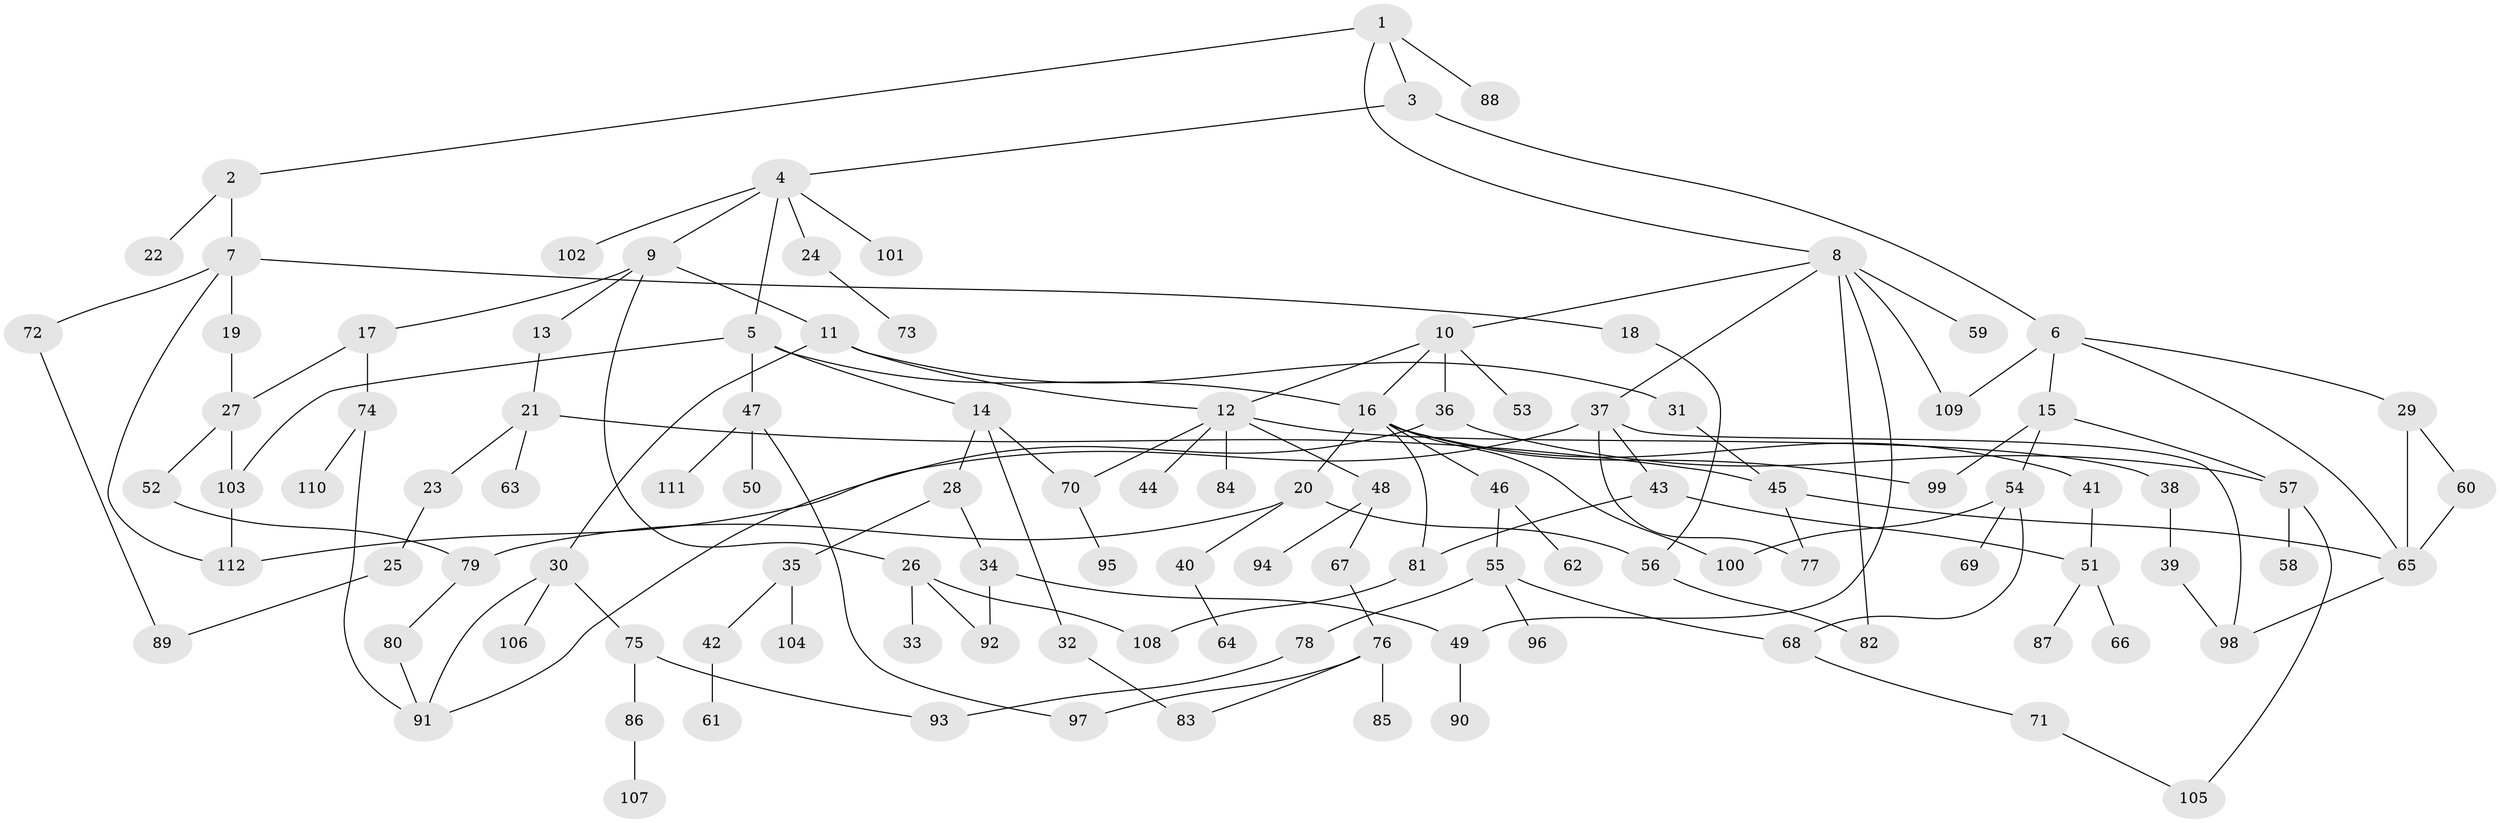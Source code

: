 // coarse degree distribution, {3: 0.275, 5: 0.075, 4: 0.1, 6: 0.0375, 2: 0.375, 8: 0.0125, 1: 0.125}
// Generated by graph-tools (version 1.1) at 2025/49/03/04/25 22:49:09]
// undirected, 112 vertices, 146 edges
graph export_dot {
  node [color=gray90,style=filled];
  1;
  2;
  3;
  4;
  5;
  6;
  7;
  8;
  9;
  10;
  11;
  12;
  13;
  14;
  15;
  16;
  17;
  18;
  19;
  20;
  21;
  22;
  23;
  24;
  25;
  26;
  27;
  28;
  29;
  30;
  31;
  32;
  33;
  34;
  35;
  36;
  37;
  38;
  39;
  40;
  41;
  42;
  43;
  44;
  45;
  46;
  47;
  48;
  49;
  50;
  51;
  52;
  53;
  54;
  55;
  56;
  57;
  58;
  59;
  60;
  61;
  62;
  63;
  64;
  65;
  66;
  67;
  68;
  69;
  70;
  71;
  72;
  73;
  74;
  75;
  76;
  77;
  78;
  79;
  80;
  81;
  82;
  83;
  84;
  85;
  86;
  87;
  88;
  89;
  90;
  91;
  92;
  93;
  94;
  95;
  96;
  97;
  98;
  99;
  100;
  101;
  102;
  103;
  104;
  105;
  106;
  107;
  108;
  109;
  110;
  111;
  112;
  1 -- 2;
  1 -- 3;
  1 -- 8;
  1 -- 88;
  2 -- 7;
  2 -- 22;
  3 -- 4;
  3 -- 6;
  4 -- 5;
  4 -- 9;
  4 -- 24;
  4 -- 101;
  4 -- 102;
  5 -- 14;
  5 -- 16;
  5 -- 47;
  5 -- 103;
  6 -- 15;
  6 -- 29;
  6 -- 65;
  6 -- 109;
  7 -- 18;
  7 -- 19;
  7 -- 72;
  7 -- 112;
  8 -- 10;
  8 -- 37;
  8 -- 49;
  8 -- 59;
  8 -- 82;
  8 -- 109;
  9 -- 11;
  9 -- 13;
  9 -- 17;
  9 -- 26;
  10 -- 12;
  10 -- 36;
  10 -- 53;
  10 -- 16;
  11 -- 30;
  11 -- 31;
  11 -- 12;
  12 -- 38;
  12 -- 44;
  12 -- 48;
  12 -- 84;
  12 -- 70;
  13 -- 21;
  14 -- 28;
  14 -- 32;
  14 -- 70;
  15 -- 54;
  15 -- 99;
  15 -- 57;
  16 -- 20;
  16 -- 41;
  16 -- 46;
  16 -- 100;
  16 -- 81;
  16 -- 99;
  17 -- 27;
  17 -- 74;
  18 -- 56;
  19 -- 27;
  20 -- 40;
  20 -- 56;
  20 -- 79;
  21 -- 23;
  21 -- 63;
  21 -- 45;
  23 -- 25;
  24 -- 73;
  25 -- 89;
  26 -- 33;
  26 -- 108;
  26 -- 92;
  27 -- 52;
  27 -- 103;
  28 -- 34;
  28 -- 35;
  29 -- 60;
  29 -- 65;
  30 -- 75;
  30 -- 91;
  30 -- 106;
  31 -- 45;
  32 -- 83;
  34 -- 92;
  34 -- 49;
  35 -- 42;
  35 -- 104;
  36 -- 57;
  36 -- 91;
  37 -- 43;
  37 -- 77;
  37 -- 98;
  37 -- 112;
  38 -- 39;
  39 -- 98;
  40 -- 64;
  41 -- 51;
  42 -- 61;
  43 -- 51;
  43 -- 81;
  45 -- 77;
  45 -- 65;
  46 -- 55;
  46 -- 62;
  47 -- 50;
  47 -- 111;
  47 -- 97;
  48 -- 67;
  48 -- 94;
  49 -- 90;
  51 -- 66;
  51 -- 87;
  52 -- 79;
  54 -- 68;
  54 -- 69;
  54 -- 100;
  55 -- 78;
  55 -- 96;
  55 -- 68;
  56 -- 82;
  57 -- 58;
  57 -- 105;
  60 -- 65;
  65 -- 98;
  67 -- 76;
  68 -- 71;
  70 -- 95;
  71 -- 105;
  72 -- 89;
  74 -- 110;
  74 -- 91;
  75 -- 86;
  75 -- 93;
  76 -- 85;
  76 -- 97;
  76 -- 83;
  78 -- 93;
  79 -- 80;
  80 -- 91;
  81 -- 108;
  86 -- 107;
  103 -- 112;
}
